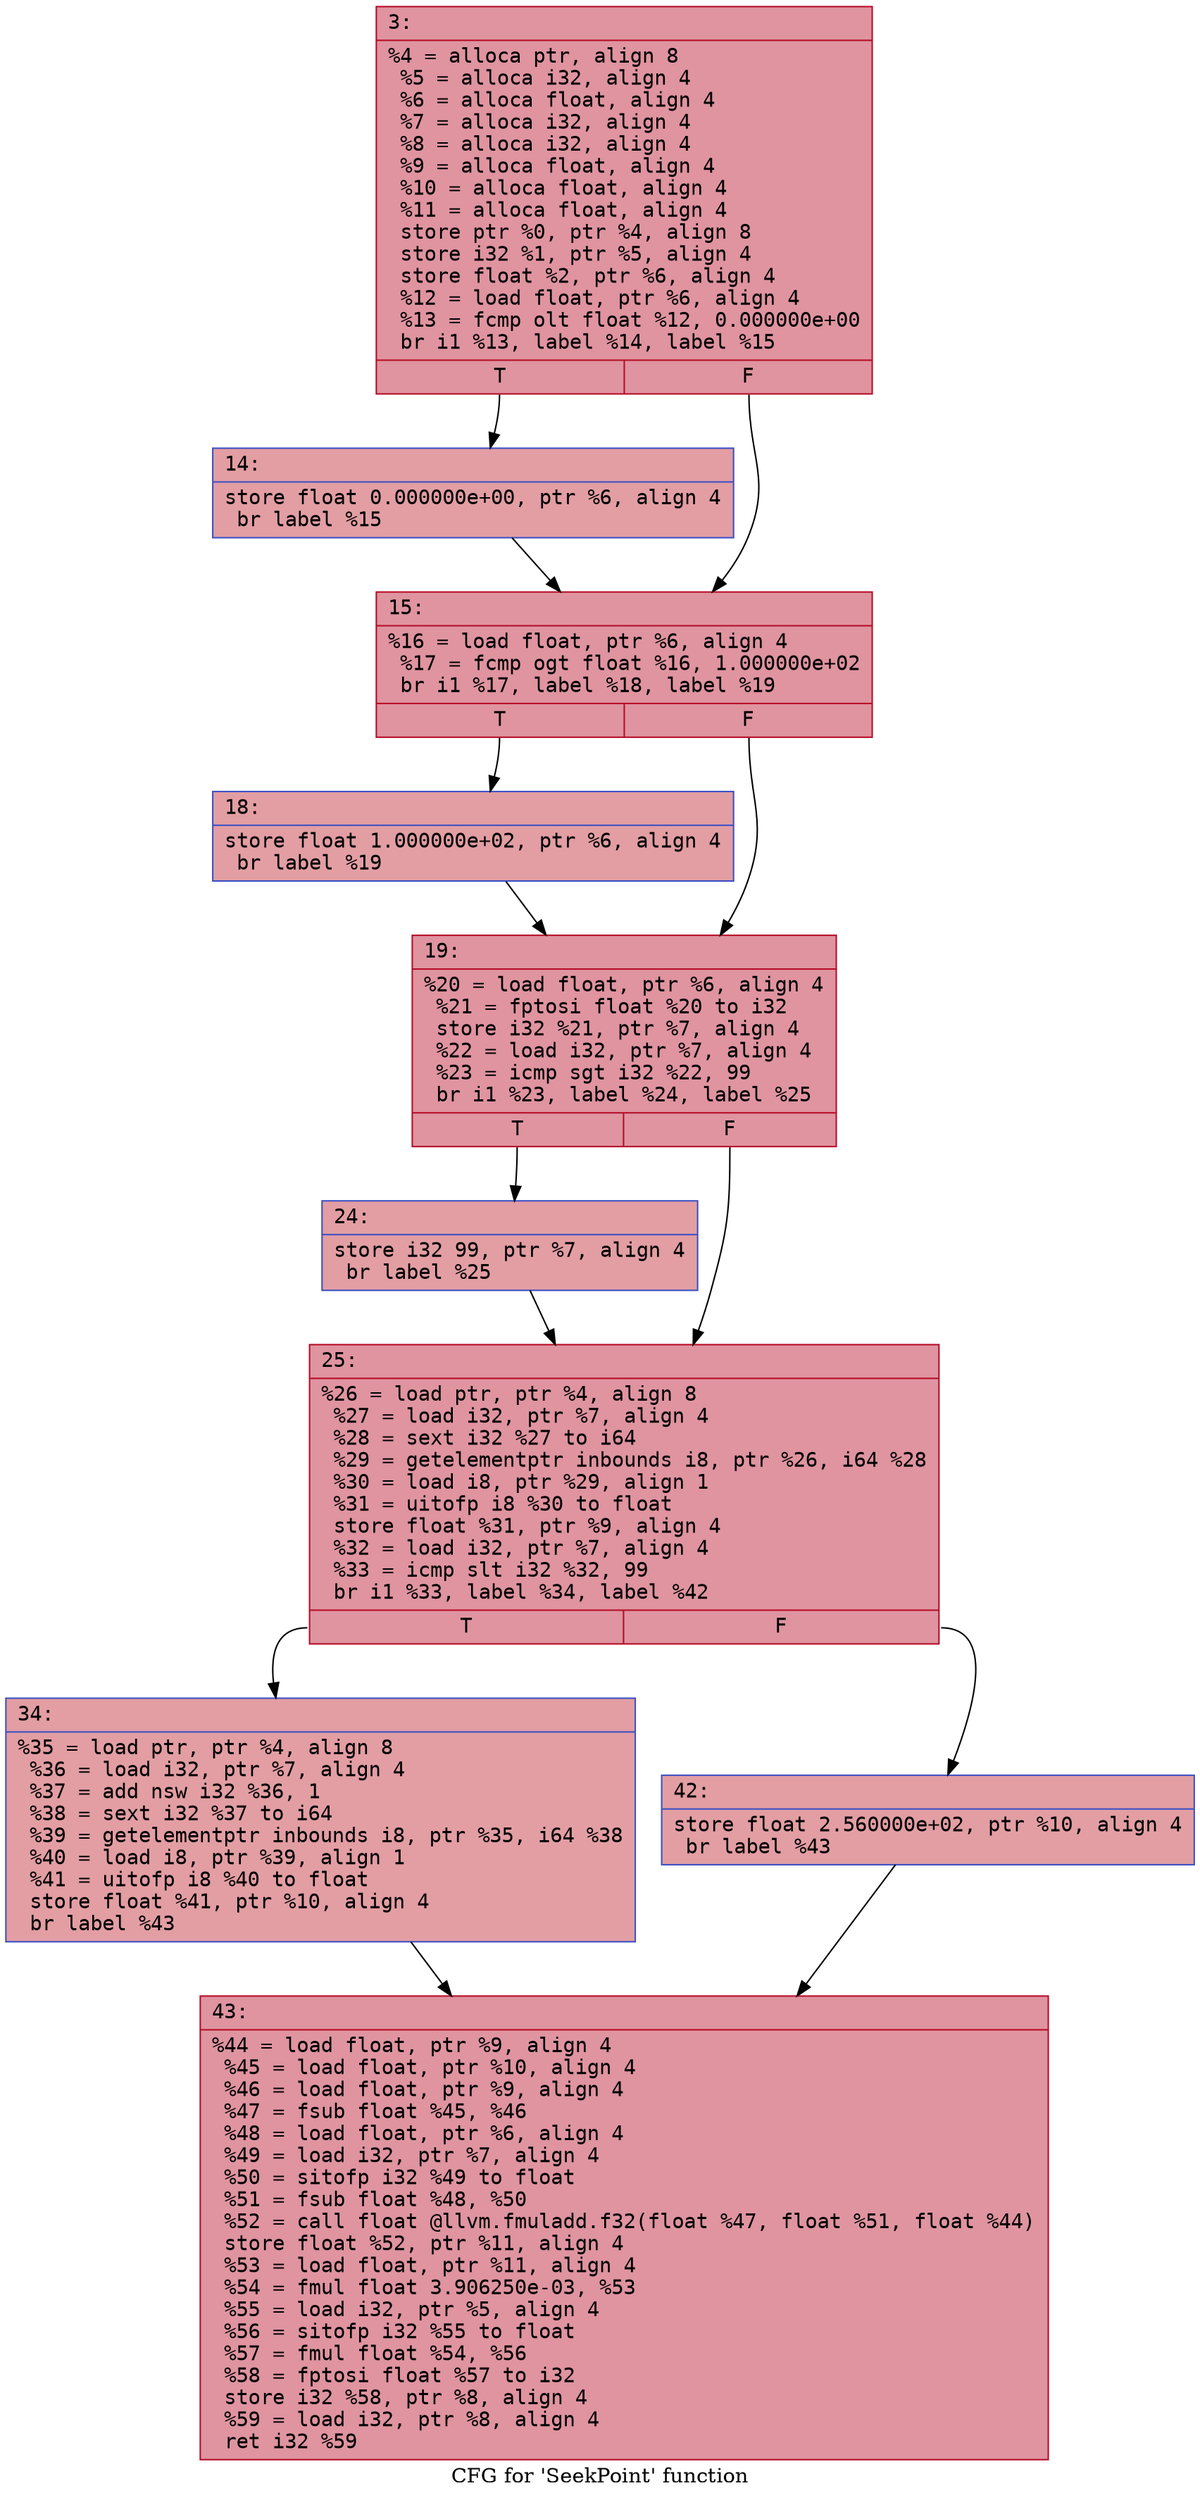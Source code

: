 digraph "CFG for 'SeekPoint' function" {
	label="CFG for 'SeekPoint' function";

	Node0x6000032500a0 [shape=record,color="#b70d28ff", style=filled, fillcolor="#b70d2870" fontname="Courier",label="{3:\l|  %4 = alloca ptr, align 8\l  %5 = alloca i32, align 4\l  %6 = alloca float, align 4\l  %7 = alloca i32, align 4\l  %8 = alloca i32, align 4\l  %9 = alloca float, align 4\l  %10 = alloca float, align 4\l  %11 = alloca float, align 4\l  store ptr %0, ptr %4, align 8\l  store i32 %1, ptr %5, align 4\l  store float %2, ptr %6, align 4\l  %12 = load float, ptr %6, align 4\l  %13 = fcmp olt float %12, 0.000000e+00\l  br i1 %13, label %14, label %15\l|{<s0>T|<s1>F}}"];
	Node0x6000032500a0:s0 -> Node0x6000032500f0[tooltip="3 -> 14\nProbability 50.00%" ];
	Node0x6000032500a0:s1 -> Node0x600003250140[tooltip="3 -> 15\nProbability 50.00%" ];
	Node0x6000032500f0 [shape=record,color="#3d50c3ff", style=filled, fillcolor="#be242e70" fontname="Courier",label="{14:\l|  store float 0.000000e+00, ptr %6, align 4\l  br label %15\l}"];
	Node0x6000032500f0 -> Node0x600003250140[tooltip="14 -> 15\nProbability 100.00%" ];
	Node0x600003250140 [shape=record,color="#b70d28ff", style=filled, fillcolor="#b70d2870" fontname="Courier",label="{15:\l|  %16 = load float, ptr %6, align 4\l  %17 = fcmp ogt float %16, 1.000000e+02\l  br i1 %17, label %18, label %19\l|{<s0>T|<s1>F}}"];
	Node0x600003250140:s0 -> Node0x600003250190[tooltip="15 -> 18\nProbability 50.00%" ];
	Node0x600003250140:s1 -> Node0x6000032501e0[tooltip="15 -> 19\nProbability 50.00%" ];
	Node0x600003250190 [shape=record,color="#3d50c3ff", style=filled, fillcolor="#be242e70" fontname="Courier",label="{18:\l|  store float 1.000000e+02, ptr %6, align 4\l  br label %19\l}"];
	Node0x600003250190 -> Node0x6000032501e0[tooltip="18 -> 19\nProbability 100.00%" ];
	Node0x6000032501e0 [shape=record,color="#b70d28ff", style=filled, fillcolor="#b70d2870" fontname="Courier",label="{19:\l|  %20 = load float, ptr %6, align 4\l  %21 = fptosi float %20 to i32\l  store i32 %21, ptr %7, align 4\l  %22 = load i32, ptr %7, align 4\l  %23 = icmp sgt i32 %22, 99\l  br i1 %23, label %24, label %25\l|{<s0>T|<s1>F}}"];
	Node0x6000032501e0:s0 -> Node0x600003250230[tooltip="19 -> 24\nProbability 50.00%" ];
	Node0x6000032501e0:s1 -> Node0x600003250280[tooltip="19 -> 25\nProbability 50.00%" ];
	Node0x600003250230 [shape=record,color="#3d50c3ff", style=filled, fillcolor="#be242e70" fontname="Courier",label="{24:\l|  store i32 99, ptr %7, align 4\l  br label %25\l}"];
	Node0x600003250230 -> Node0x600003250280[tooltip="24 -> 25\nProbability 100.00%" ];
	Node0x600003250280 [shape=record,color="#b70d28ff", style=filled, fillcolor="#b70d2870" fontname="Courier",label="{25:\l|  %26 = load ptr, ptr %4, align 8\l  %27 = load i32, ptr %7, align 4\l  %28 = sext i32 %27 to i64\l  %29 = getelementptr inbounds i8, ptr %26, i64 %28\l  %30 = load i8, ptr %29, align 1\l  %31 = uitofp i8 %30 to float\l  store float %31, ptr %9, align 4\l  %32 = load i32, ptr %7, align 4\l  %33 = icmp slt i32 %32, 99\l  br i1 %33, label %34, label %42\l|{<s0>T|<s1>F}}"];
	Node0x600003250280:s0 -> Node0x6000032502d0[tooltip="25 -> 34\nProbability 50.00%" ];
	Node0x600003250280:s1 -> Node0x600003250320[tooltip="25 -> 42\nProbability 50.00%" ];
	Node0x6000032502d0 [shape=record,color="#3d50c3ff", style=filled, fillcolor="#be242e70" fontname="Courier",label="{34:\l|  %35 = load ptr, ptr %4, align 8\l  %36 = load i32, ptr %7, align 4\l  %37 = add nsw i32 %36, 1\l  %38 = sext i32 %37 to i64\l  %39 = getelementptr inbounds i8, ptr %35, i64 %38\l  %40 = load i8, ptr %39, align 1\l  %41 = uitofp i8 %40 to float\l  store float %41, ptr %10, align 4\l  br label %43\l}"];
	Node0x6000032502d0 -> Node0x600003250370[tooltip="34 -> 43\nProbability 100.00%" ];
	Node0x600003250320 [shape=record,color="#3d50c3ff", style=filled, fillcolor="#be242e70" fontname="Courier",label="{42:\l|  store float 2.560000e+02, ptr %10, align 4\l  br label %43\l}"];
	Node0x600003250320 -> Node0x600003250370[tooltip="42 -> 43\nProbability 100.00%" ];
	Node0x600003250370 [shape=record,color="#b70d28ff", style=filled, fillcolor="#b70d2870" fontname="Courier",label="{43:\l|  %44 = load float, ptr %9, align 4\l  %45 = load float, ptr %10, align 4\l  %46 = load float, ptr %9, align 4\l  %47 = fsub float %45, %46\l  %48 = load float, ptr %6, align 4\l  %49 = load i32, ptr %7, align 4\l  %50 = sitofp i32 %49 to float\l  %51 = fsub float %48, %50\l  %52 = call float @llvm.fmuladd.f32(float %47, float %51, float %44)\l  store float %52, ptr %11, align 4\l  %53 = load float, ptr %11, align 4\l  %54 = fmul float 3.906250e-03, %53\l  %55 = load i32, ptr %5, align 4\l  %56 = sitofp i32 %55 to float\l  %57 = fmul float %54, %56\l  %58 = fptosi float %57 to i32\l  store i32 %58, ptr %8, align 4\l  %59 = load i32, ptr %8, align 4\l  ret i32 %59\l}"];
}
